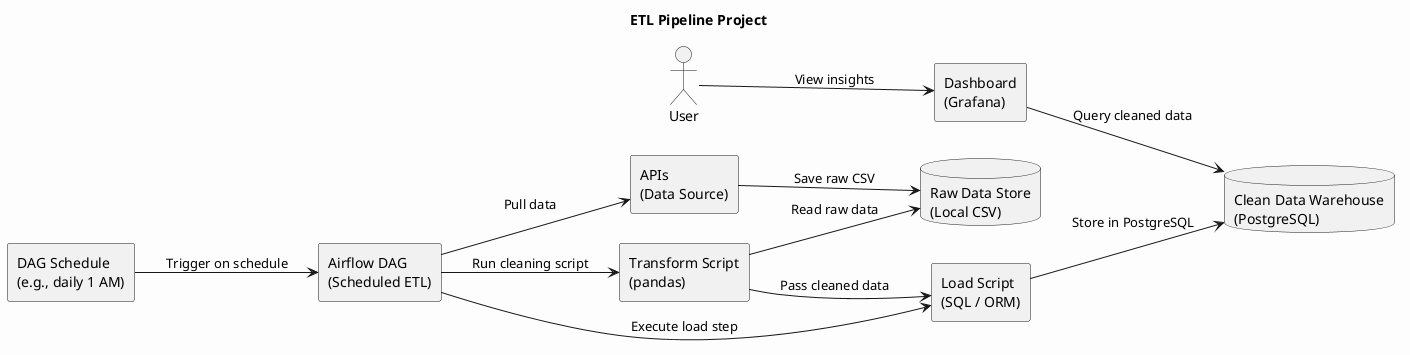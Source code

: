@startuml test
skinparam backgroundColor #fdfdfd
skinparam shadowing false
skinparam componentStyle rectangle
left to right direction
skinparam nodesep 30

title ETL Pipeline Project

actor "User" as User

component "Airflow DAG\n(Scheduled ETL)" as Airflow
component "APIs \n(Data Source)" as Source
database "Raw Data Store\n(Local CSV)" as RawStore
component "Transform Script\n(pandas)" as Transform
component "Load Script\n(SQL / ORM)" as Loader
database "Clean Data Warehouse\n(PostgreSQL)" as DataWarehouse
component "Dashboard\n(Grafana)" as Dashboard
component "DAG Schedule\n(e.g., daily 1 AM)" as Schedule

Schedule --> Airflow : Trigger on schedule
Airflow --> Source : Pull data
Source --> RawStore : Save raw CSV

Airflow --> Transform : Run cleaning script
Transform --> RawStore : Read raw data
Transform --> Loader : Pass cleaned data

Airflow --> Loader : Execute load step
Loader --> DataWarehouse : Store in PostgreSQL

Dashboard --> DataWarehouse : Query cleaned data
User --> Dashboard : View insights

@enduml
